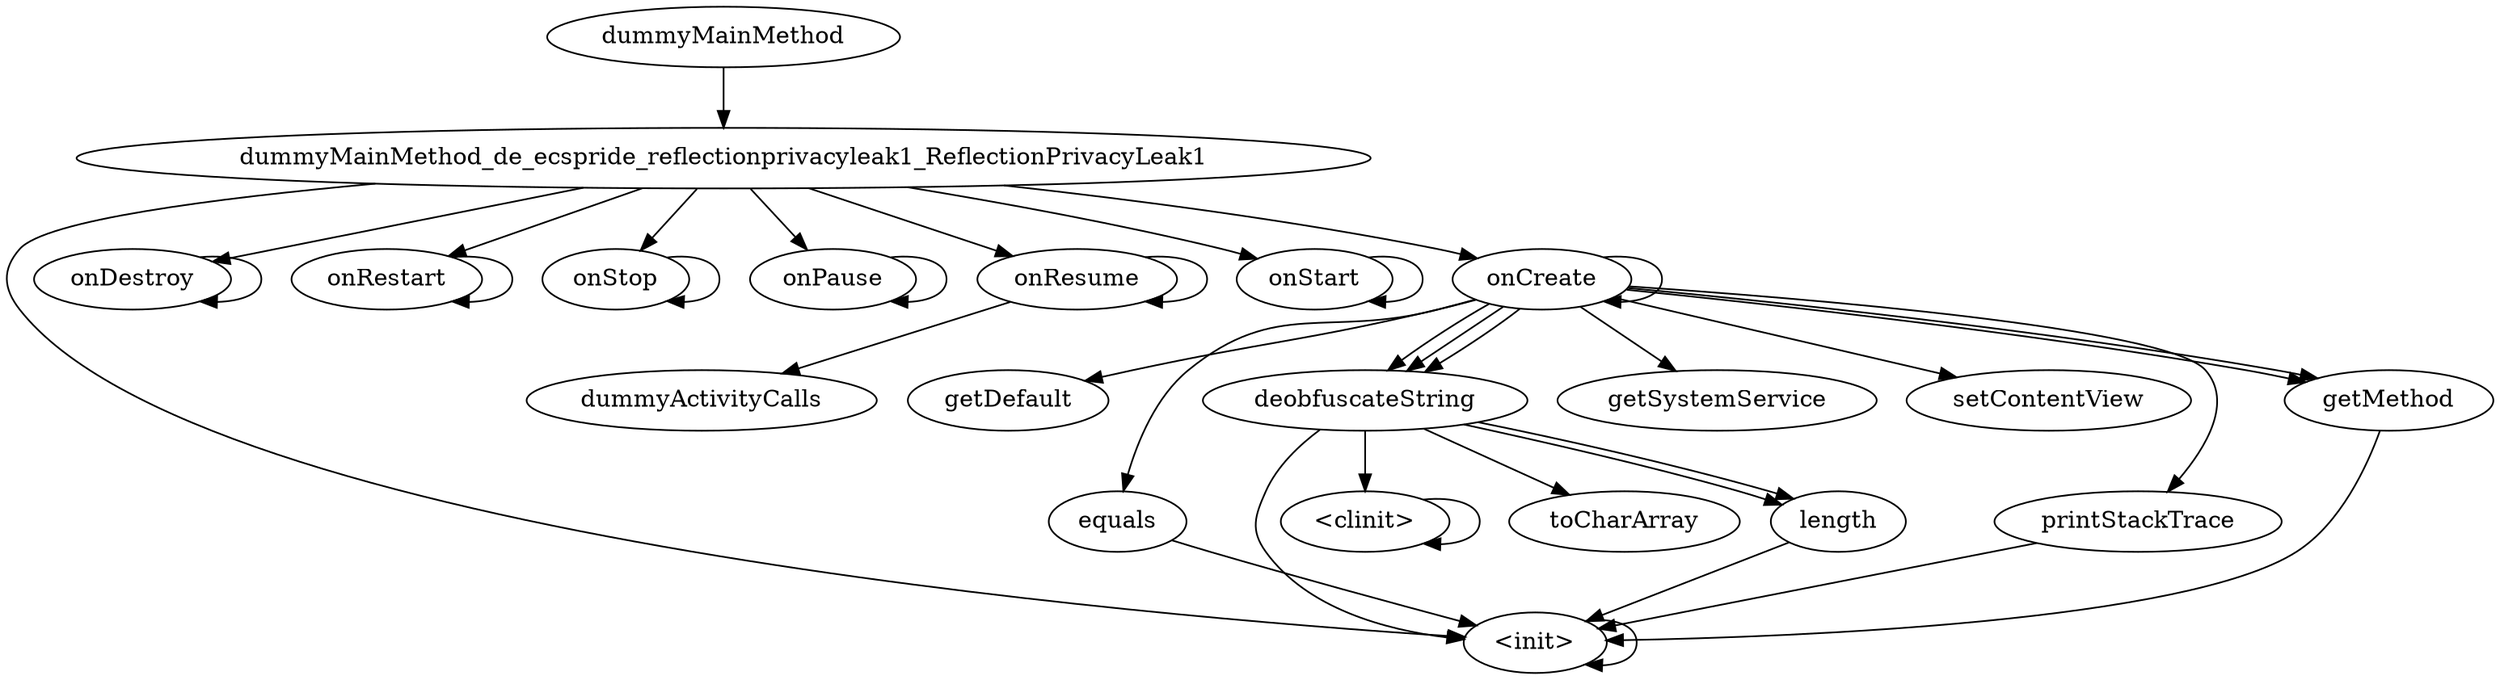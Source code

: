 digraph "defult-dotgraph" {
    "dummyMainMethod"
    "dummyMainMethod_de_ecspride_reflectionprivacyleak1_ReflectionPrivacyLeak1"
    "dummyMainMethod"->"dummyMainMethod_de_ecspride_reflectionprivacyleak1_ReflectionPrivacyLeak1";
    "<init>"
    "dummyMainMethod_de_ecspride_reflectionprivacyleak1_ReflectionPrivacyLeak1"->"<init>";
    "<init>"->"<init>";
    "onDestroy"
    "dummyMainMethod_de_ecspride_reflectionprivacyleak1_ReflectionPrivacyLeak1"->"onDestroy";
    "onDestroy"->"onDestroy";
    "onRestart"
    "dummyMainMethod_de_ecspride_reflectionprivacyleak1_ReflectionPrivacyLeak1"->"onRestart";
    "onRestart"->"onRestart";
    "onStop"
    "dummyMainMethod_de_ecspride_reflectionprivacyleak1_ReflectionPrivacyLeak1"->"onStop";
    "onStop"->"onStop";
    "onPause"
    "dummyMainMethod_de_ecspride_reflectionprivacyleak1_ReflectionPrivacyLeak1"->"onPause";
    "onPause"->"onPause";
    "onResume"
    "dummyMainMethod_de_ecspride_reflectionprivacyleak1_ReflectionPrivacyLeak1"->"onResume";
    "onResume"->"onResume";
    "dummyActivityCalls"
    "onResume"->"dummyActivityCalls";
    "onStart"
    "dummyMainMethod_de_ecspride_reflectionprivacyleak1_ReflectionPrivacyLeak1"->"onStart";
    "onStart"->"onStart";
    "onCreate"
    "dummyMainMethod_de_ecspride_reflectionprivacyleak1_ReflectionPrivacyLeak1"->"onCreate";
    "getDefault"
    "onCreate"->"getDefault";
    "equals"
    "onCreate"->"equals";
    "equals"->"<init>";
    "deobfuscateString"
    "onCreate"->"deobfuscateString";
    "<clinit>"
    "deobfuscateString"->"<clinit>";
    "<clinit>"->"<clinit>";
    "toCharArray"
    "deobfuscateString"->"toCharArray";
    "deobfuscateString"->"<init>";
    "length"
    "deobfuscateString"->"length";
    "length"->"<init>";
    "deobfuscateString"->"length";
    "onCreate"->"deobfuscateString";
    "onCreate"->"deobfuscateString";
    "getSystemService"
    "onCreate"->"getSystemService";
    "setContentView"
    "onCreate"->"setContentView";
    "onCreate"->"onCreate";
    "printStackTrace"
    "onCreate"->"printStackTrace";
    "printStackTrace"->"<init>";
    "getMethod"
    "onCreate"->"getMethod";
    "getMethod"->"<init>";
    "onCreate"->"getMethod";
}
